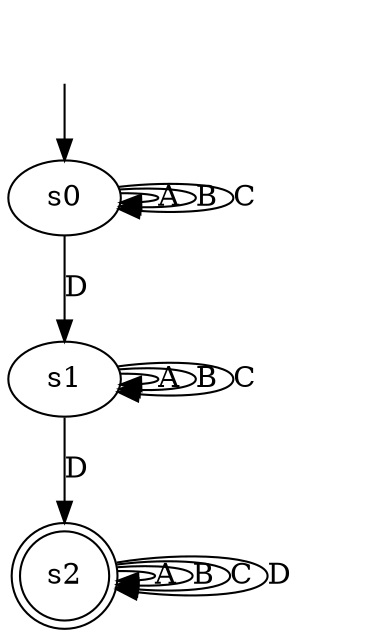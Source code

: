 digraph "p6" {
s0 [label=s0];
s1 [label=s1];
s2 [label=s2, shape=doublecircle];
s0 -> s0 [label=A];
s0 -> s0 [label=B];
s0 -> s0 [label=C];
s0 -> s1 [label=D];
s1 -> s1 [label=A];
s1 -> s1 [label=B];
s1 -> s1 [label=C];
s1 -> s2 [label=D];
s2 -> s2 [label=A];
s2 -> s2 [label=B];
s2 -> s2 [label=C];
s2 -> s2 [label=D];


__start0 [label="", shape=none];
__start0 -> s0  [label=""];
}
